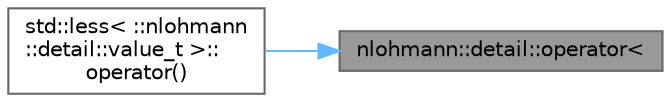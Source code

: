 digraph "nlohmann::detail::operator&lt;"
{
 // LATEX_PDF_SIZE
  bgcolor="transparent";
  edge [fontname=Helvetica,fontsize=10,labelfontname=Helvetica,labelfontsize=10];
  node [fontname=Helvetica,fontsize=10,shape=box,height=0.2,width=0.4];
  rankdir="RL";
  Node1 [id="Node000001",label="nlohmann::detail::operator\<",height=0.2,width=0.4,color="gray40", fillcolor="grey60", style="filled", fontcolor="black",tooltip="comparison operator for JSON types"];
  Node1 -> Node2 [id="edge3_Node000001_Node000002",dir="back",color="steelblue1",style="solid",tooltip=" "];
  Node2 [id="Node000002",label="std::less\< ::nlohmann\l::detail::value_t \>::\loperator()",height=0.2,width=0.4,color="grey40", fillcolor="white", style="filled",URL="$structstd_1_1less_3_01_1_1nlohmann_1_1detail_1_1value__t_01_4.html#a76d2a6c170cfd74f3b1882be1b5a6671",tooltip="compare two value_t enum values"];
}
